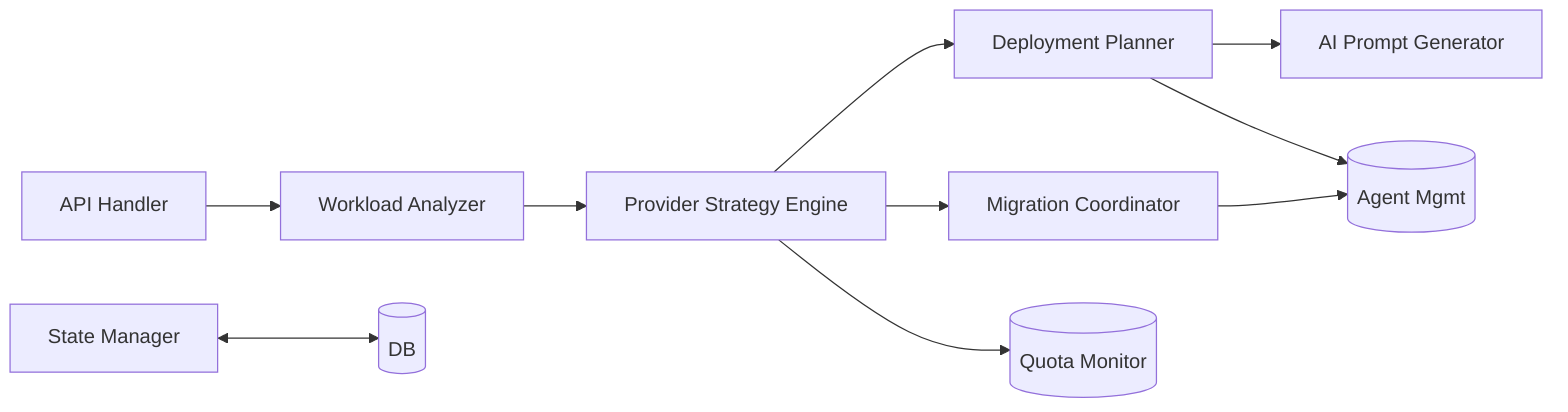 %% C3: Orchestrator Components
flowchart LR
  api[API Handler]
  analyzer[Workload Analyzer]
  strat[Provider Strategy Engine]
  planner[Deployment Planner]
  migr[Migration Coordinator]
  prompts[AI Prompt Generator]
  state[State Manager]
  api-->analyzer-->strat
  strat-->planner-->prompts
  strat-->migr
  planner-->agents[(Agent Mgmt)]
  migr-->agents
  strat-->monitor[(Quota Monitor)]
  state<-->db[(DB)]